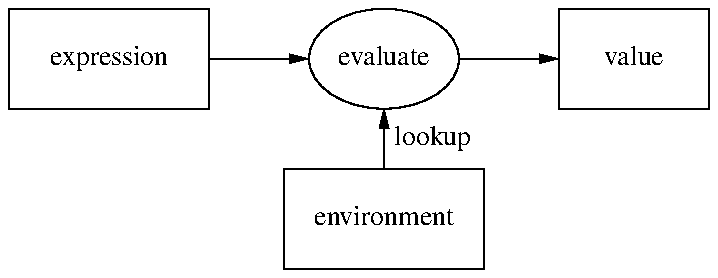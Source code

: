 .PS
box width 1.0 "expression"
arrow
ellipse "evaluate"
arrow
box "value"

move to last ellipse .s + (0.0, -0.3)
down
box width 1.0 "environment"
arrow "              lookup" from last box .n to last ellipse .s
.PE

